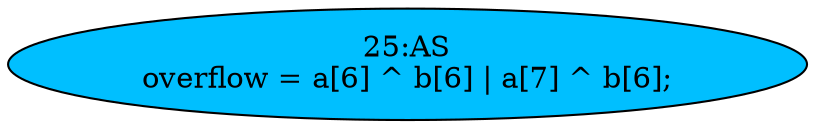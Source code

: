strict digraph "" {
	node [label="\N"];
	"25:AS"	[ast="<pyverilog.vparser.ast.Assign object at 0x7f605a9219d0>",
		def_var="['overflow']",
		fillcolor=deepskyblue,
		label="25:AS
overflow = a[6] ^ b[6] | a[7] ^ b[6];",
		statements="[]",
		style=filled,
		typ=Assign,
		use_var="['a', 'b', 'a', 'b']"];
}
